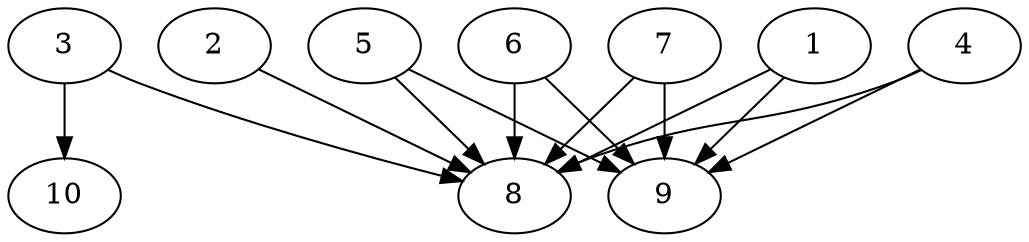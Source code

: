 // DAG automatically generated by daggen at Thu Oct  3 13:58:05 2019
// ./daggen --dot -n 10 --ccr 0.3 --fat 0.7 --regular 0.5 --density 0.9 --mindata 5242880 --maxdata 52428800 
digraph G {
  1 [size="73676800", alpha="0.07", expect_size="22103040"] 
  1 -> 8 [size ="22103040"]
  1 -> 9 [size ="22103040"]
  2 [size="161570133", alpha="0.10", expect_size="48471040"] 
  2 -> 8 [size ="48471040"]
  3 [size="140902400", alpha="0.07", expect_size="42270720"] 
  3 -> 8 [size ="42270720"]
  3 -> 10 [size ="42270720"]
  4 [size="55408640", alpha="0.04", expect_size="16622592"] 
  4 -> 8 [size ="16622592"]
  4 -> 9 [size ="16622592"]
  5 [size="104502613", alpha="0.16", expect_size="31350784"] 
  5 -> 8 [size ="31350784"]
  5 -> 9 [size ="31350784"]
  6 [size="155480747", alpha="0.06", expect_size="46644224"] 
  6 -> 8 [size ="46644224"]
  6 -> 9 [size ="46644224"]
  7 [size="102826667", alpha="0.15", expect_size="30848000"] 
  7 -> 8 [size ="30848000"]
  7 -> 9 [size ="30848000"]
  8 [size="160088747", alpha="0.07", expect_size="48026624"] 
  9 [size="73198933", alpha="0.17", expect_size="21959680"] 
  10 [size="106956800", alpha="0.17", expect_size="32087040"] 
}
